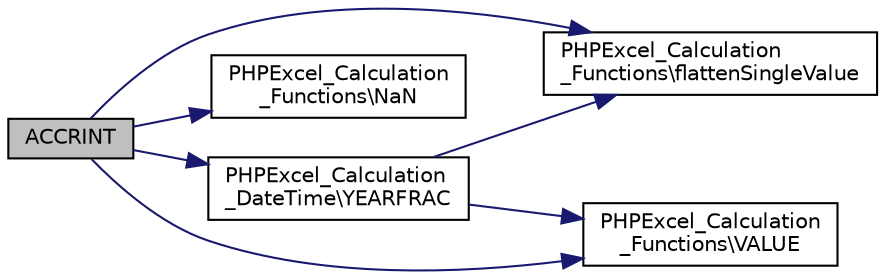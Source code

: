 digraph "ACCRINT"
{
  edge [fontname="Helvetica",fontsize="10",labelfontname="Helvetica",labelfontsize="10"];
  node [fontname="Helvetica",fontsize="10",shape=record];
  rankdir="LR";
  Node0 [label="ACCRINT",height=0.2,width=0.4,color="black", fillcolor="grey75", style="filled", fontcolor="black"];
  Node0 -> Node1 [color="midnightblue",fontsize="10",style="solid",fontname="Helvetica"];
  Node1 [label="PHPExcel_Calculation\l_Functions\\flattenSingleValue",height=0.2,width=0.4,color="black", fillcolor="white", style="filled",URL="$class_p_h_p_excel___calculation___functions.html#acaf2a2e8a02edcc96314474aa06d8550"];
  Node0 -> Node2 [color="midnightblue",fontsize="10",style="solid",fontname="Helvetica"];
  Node2 [label="PHPExcel_Calculation\l_Functions\\NaN",height=0.2,width=0.4,color="black", fillcolor="white", style="filled",URL="$class_p_h_p_excel___calculation___functions.html#ad35ef66aa71a12a3f978b34c0e595a89"];
  Node0 -> Node3 [color="midnightblue",fontsize="10",style="solid",fontname="Helvetica"];
  Node3 [label="PHPExcel_Calculation\l_DateTime\\YEARFRAC",height=0.2,width=0.4,color="black", fillcolor="white", style="filled",URL="$class_p_h_p_excel___calculation___date_time.html#a5a1e26f8850b53789d094781767f2e7d"];
  Node3 -> Node1 [color="midnightblue",fontsize="10",style="solid",fontname="Helvetica"];
  Node3 -> Node4 [color="midnightblue",fontsize="10",style="solid",fontname="Helvetica"];
  Node4 [label="PHPExcel_Calculation\l_Functions\\VALUE",height=0.2,width=0.4,color="black", fillcolor="white", style="filled",URL="$class_p_h_p_excel___calculation___functions.html#a2cc495b625ec296fd11527f968a37698"];
  Node0 -> Node4 [color="midnightblue",fontsize="10",style="solid",fontname="Helvetica"];
}
